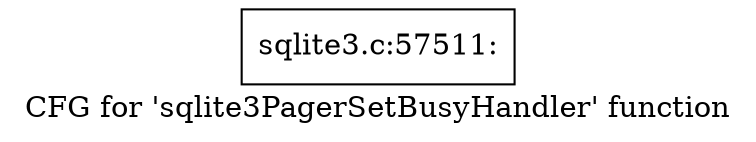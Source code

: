 digraph "CFG for 'sqlite3PagerSetBusyHandler' function" {
	label="CFG for 'sqlite3PagerSetBusyHandler' function";

	Node0x55c0f764a550 [shape=record,label="{sqlite3.c:57511:}"];
}
